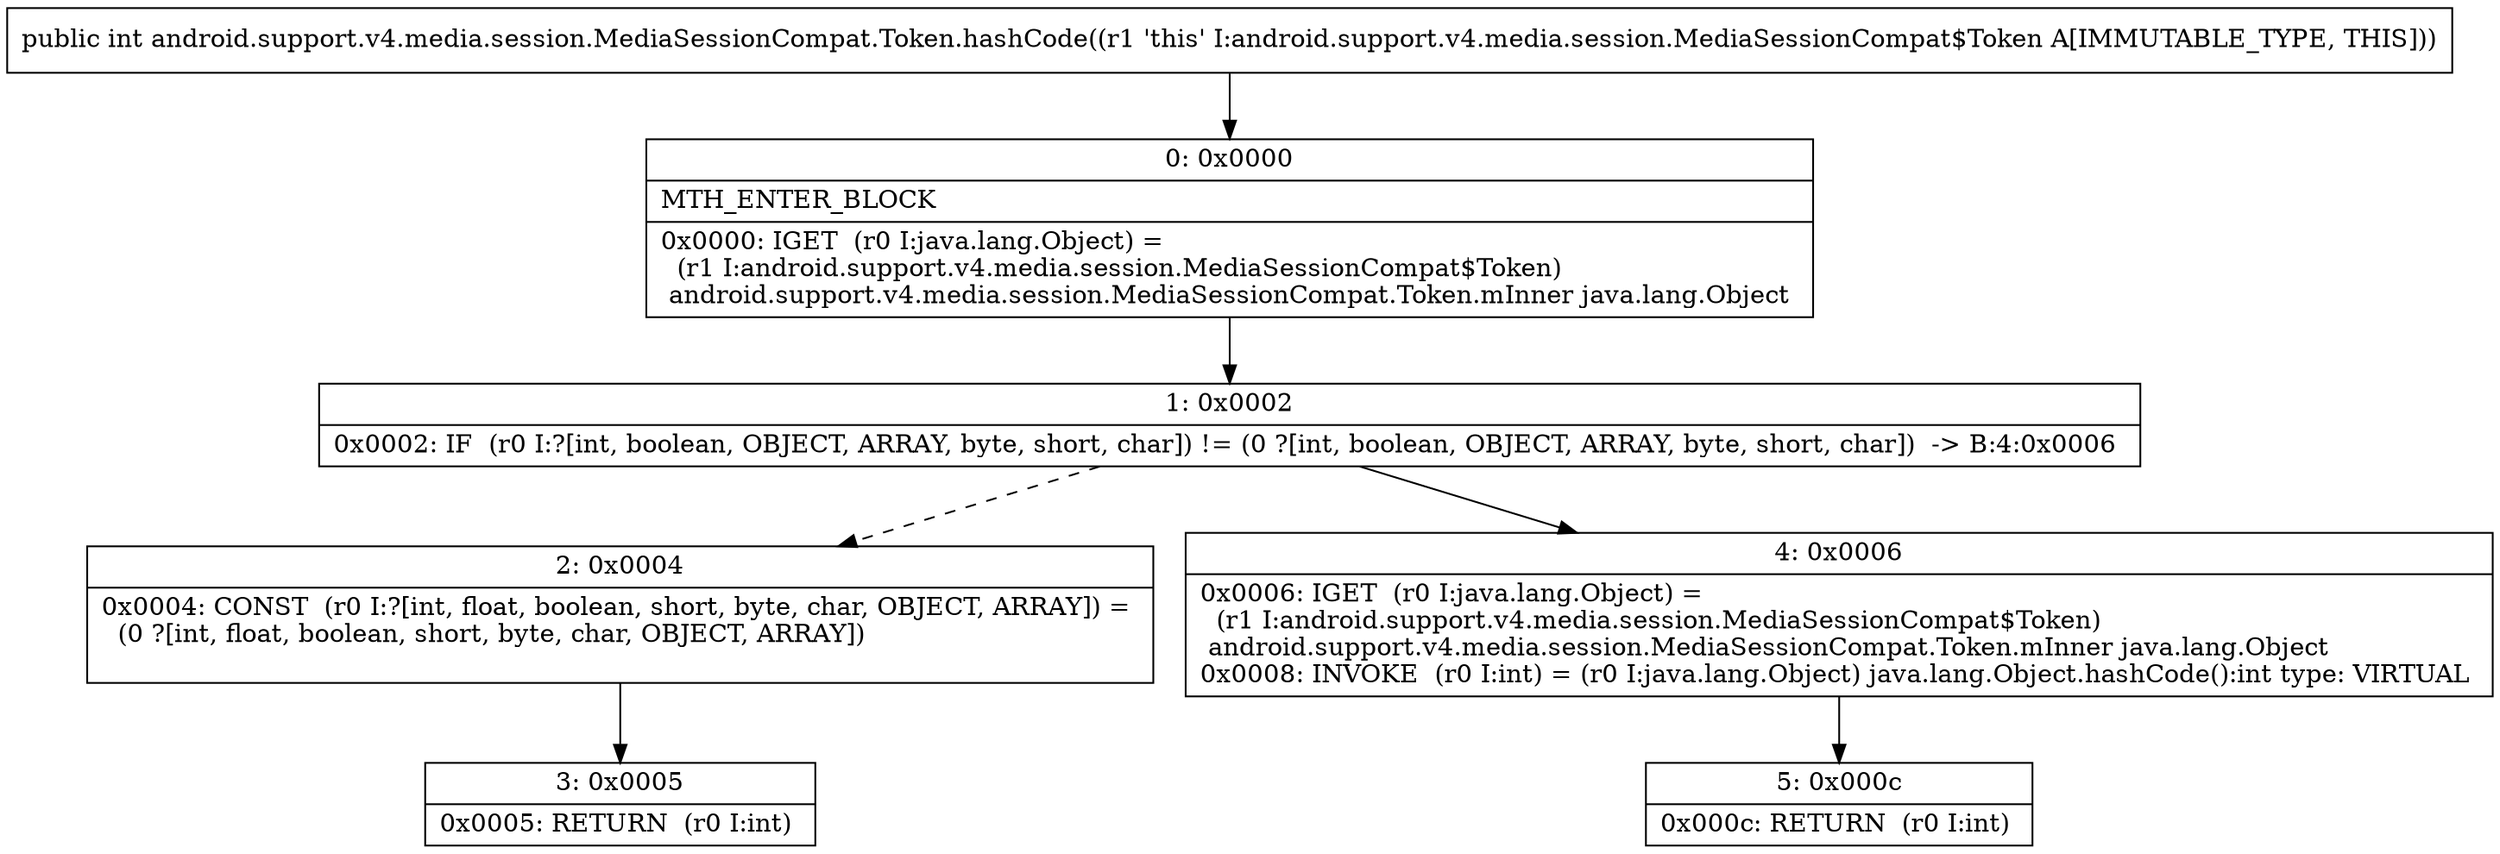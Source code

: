 digraph "CFG forandroid.support.v4.media.session.MediaSessionCompat.Token.hashCode()I" {
Node_0 [shape=record,label="{0\:\ 0x0000|MTH_ENTER_BLOCK\l|0x0000: IGET  (r0 I:java.lang.Object) = \l  (r1 I:android.support.v4.media.session.MediaSessionCompat$Token)\l android.support.v4.media.session.MediaSessionCompat.Token.mInner java.lang.Object \l}"];
Node_1 [shape=record,label="{1\:\ 0x0002|0x0002: IF  (r0 I:?[int, boolean, OBJECT, ARRAY, byte, short, char]) != (0 ?[int, boolean, OBJECT, ARRAY, byte, short, char])  \-\> B:4:0x0006 \l}"];
Node_2 [shape=record,label="{2\:\ 0x0004|0x0004: CONST  (r0 I:?[int, float, boolean, short, byte, char, OBJECT, ARRAY]) = \l  (0 ?[int, float, boolean, short, byte, char, OBJECT, ARRAY])\l \l}"];
Node_3 [shape=record,label="{3\:\ 0x0005|0x0005: RETURN  (r0 I:int) \l}"];
Node_4 [shape=record,label="{4\:\ 0x0006|0x0006: IGET  (r0 I:java.lang.Object) = \l  (r1 I:android.support.v4.media.session.MediaSessionCompat$Token)\l android.support.v4.media.session.MediaSessionCompat.Token.mInner java.lang.Object \l0x0008: INVOKE  (r0 I:int) = (r0 I:java.lang.Object) java.lang.Object.hashCode():int type: VIRTUAL \l}"];
Node_5 [shape=record,label="{5\:\ 0x000c|0x000c: RETURN  (r0 I:int) \l}"];
MethodNode[shape=record,label="{public int android.support.v4.media.session.MediaSessionCompat.Token.hashCode((r1 'this' I:android.support.v4.media.session.MediaSessionCompat$Token A[IMMUTABLE_TYPE, THIS])) }"];
MethodNode -> Node_0;
Node_0 -> Node_1;
Node_1 -> Node_2[style=dashed];
Node_1 -> Node_4;
Node_2 -> Node_3;
Node_4 -> Node_5;
}

